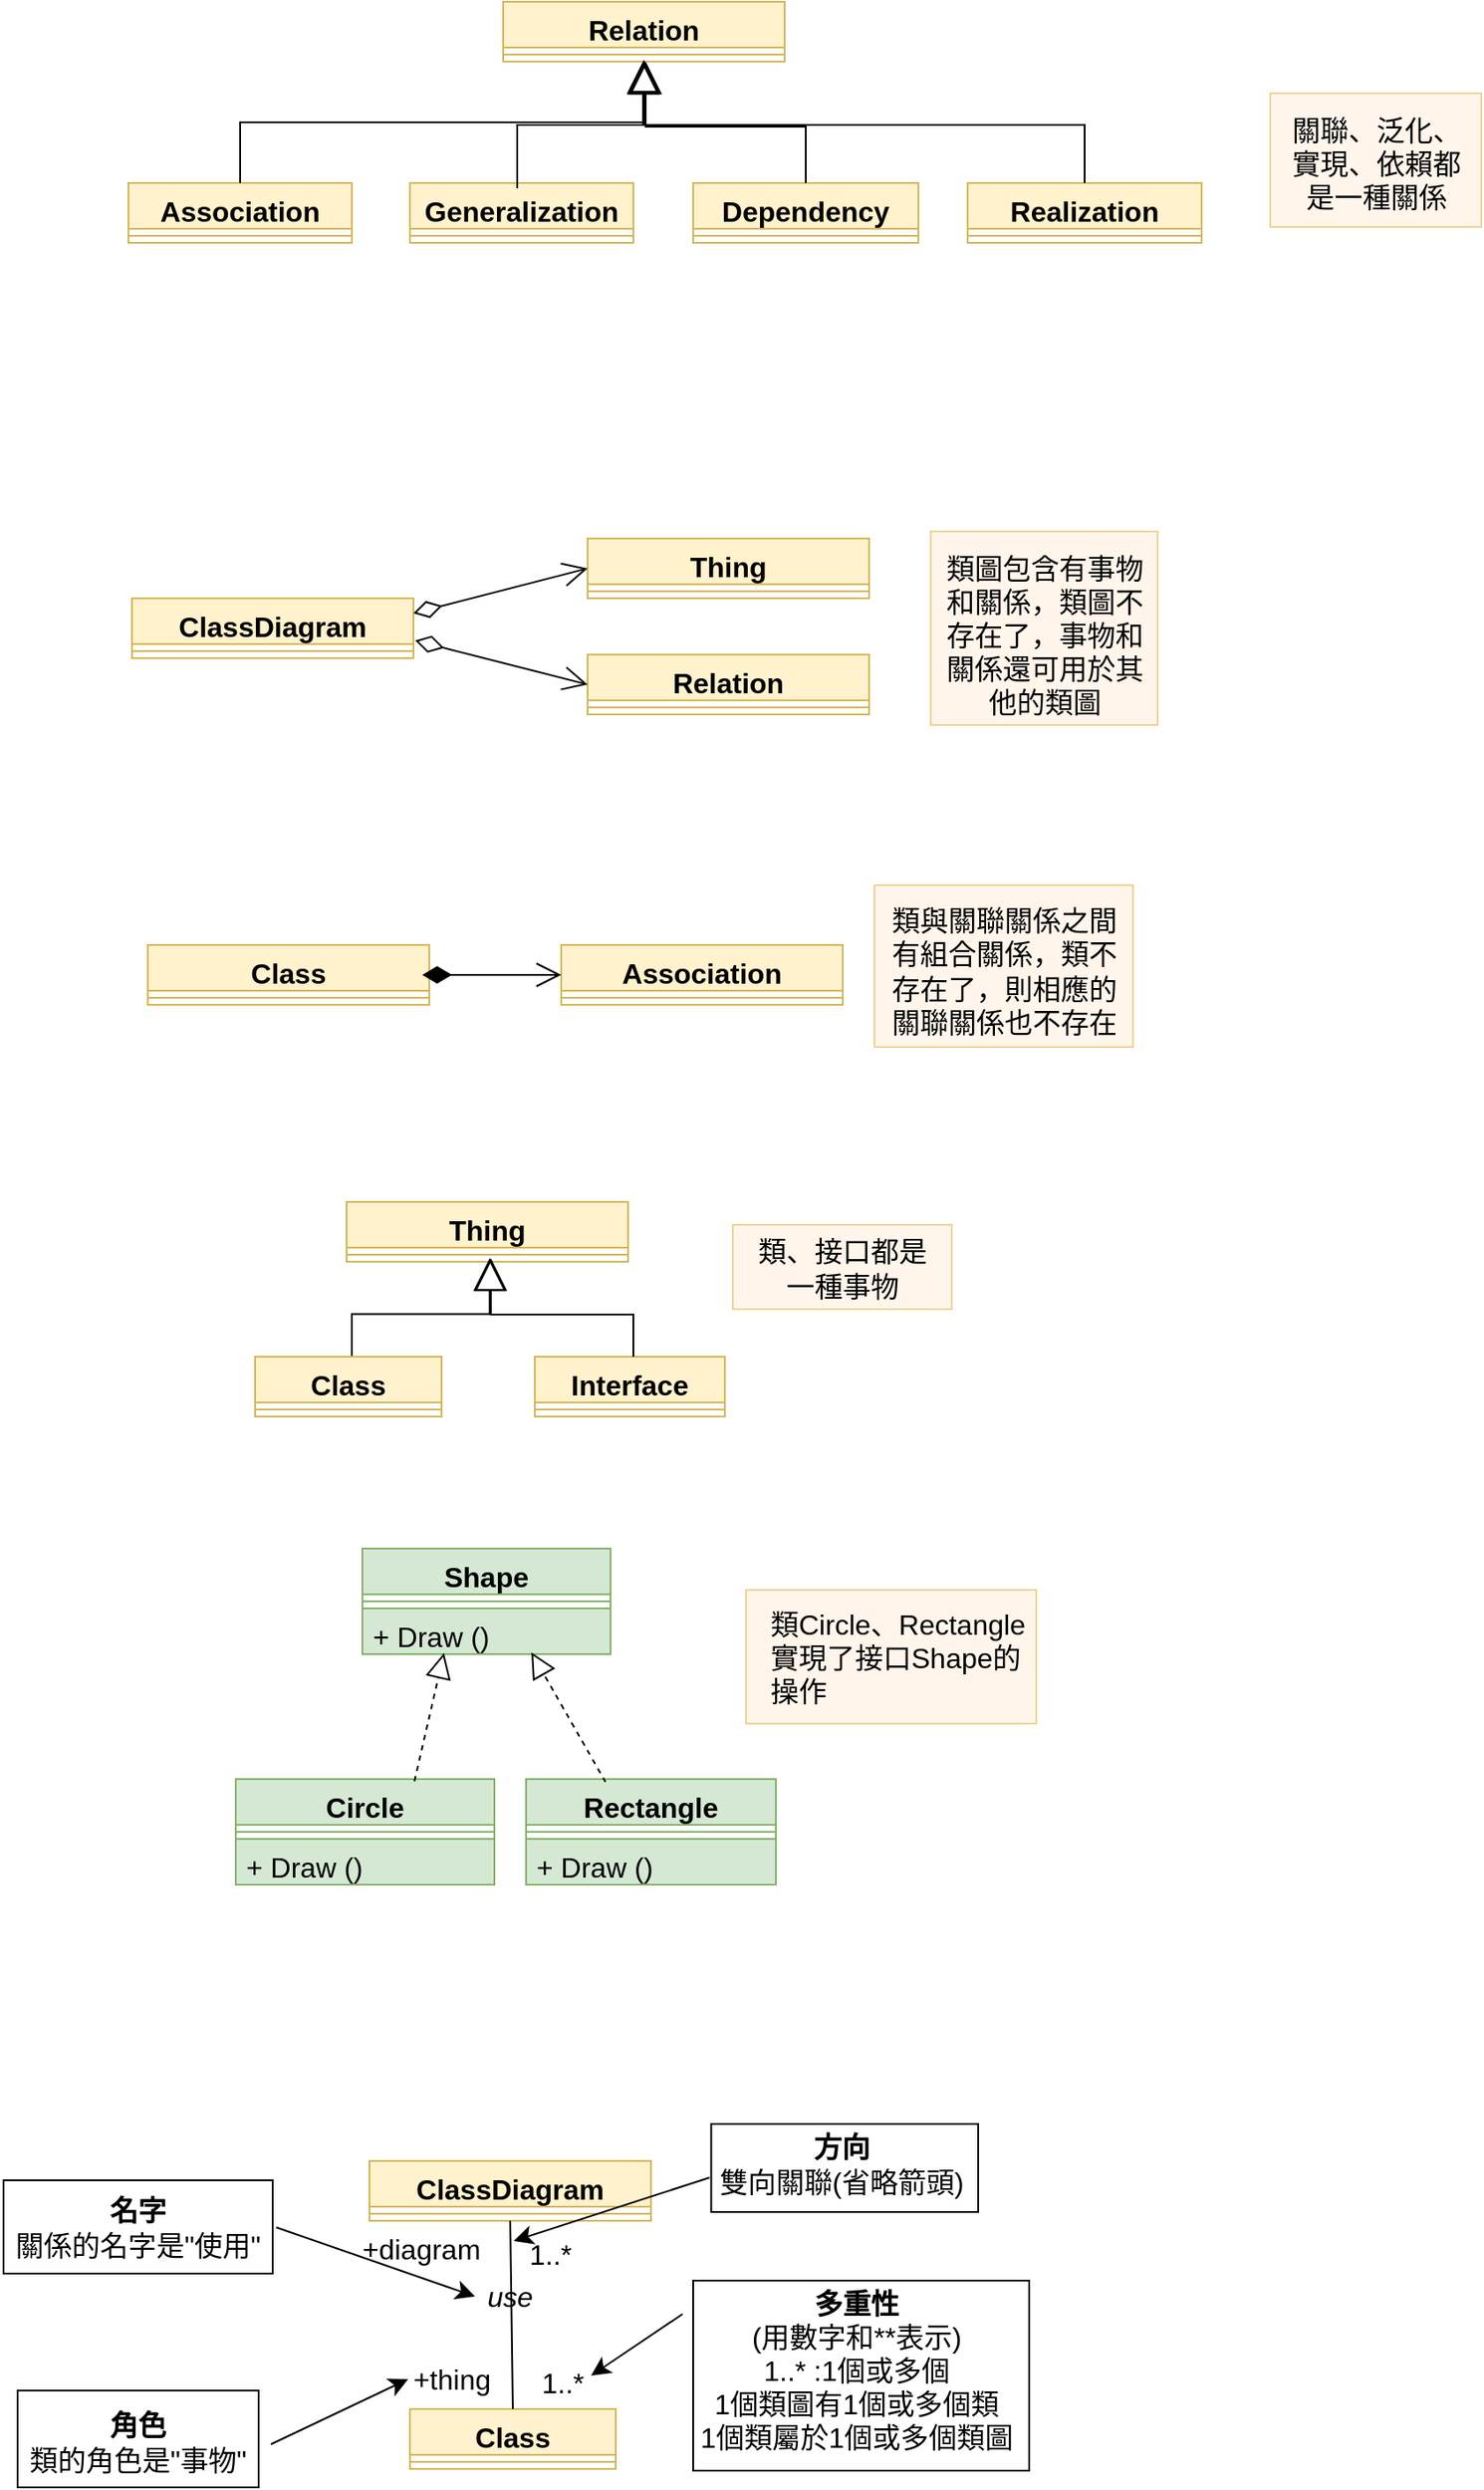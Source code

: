 <mxfile version="22.0.8" type="google" pages="2">
  <diagram name="第 1 页" id="_VsrMbH2D1s0vLDuJNt2">
    <mxGraphModel grid="0" page="0" gridSize="10" guides="1" tooltips="1" connect="1" arrows="1" fold="1" pageScale="1" pageWidth="827" pageHeight="1169" math="0" shadow="0">
      <root>
        <mxCell id="0" />
        <mxCell id="1" parent="0" />
        <mxCell id="vJswOgSnyxLg3cniM4Dn-48" value="" style="rounded=0;whiteSpace=wrap;html=1;fontSize=16;" vertex="1" parent="1">
          <mxGeometry x="-149" y="1154" width="191" height="108" as="geometry" />
        </mxCell>
        <mxCell id="vJswOgSnyxLg3cniM4Dn-45" value="" style="rounded=0;whiteSpace=wrap;html=1;fontSize=16;" vertex="1" parent="1">
          <mxGeometry x="-138.75" y="1065" width="151.75" height="50" as="geometry" />
        </mxCell>
        <mxCell id="vJswOgSnyxLg3cniM4Dn-39" value="" style="rounded=0;whiteSpace=wrap;html=1;fontSize=16;" vertex="1" parent="1">
          <mxGeometry x="-533" y="1216.5" width="137" height="55" as="geometry" />
        </mxCell>
        <mxCell id="vJswOgSnyxLg3cniM4Dn-36" value="" style="rounded=0;whiteSpace=wrap;html=1;fontSize=16;" vertex="1" parent="1">
          <mxGeometry x="-541" y="1097" width="153" height="53" as="geometry" />
        </mxCell>
        <mxCell id="vJswOgSnyxLg3cniM4Dn-13" value="" style="rounded=0;whiteSpace=wrap;html=1;fontSize=16;fillColor=#ffe6cc;strokeColor=#d79b00;opacity=40;" vertex="1" parent="1">
          <mxGeometry x="-119" y="761.5" width="165" height="76" as="geometry" />
        </mxCell>
        <mxCell id="jVMd15IN4sgLryEpwsXO-106" value="" style="rounded=0;whiteSpace=wrap;html=1;fontSize=16;fillColor=#ffe6cc;strokeColor=#d79b00;opacity=40;" vertex="1" parent="1">
          <mxGeometry x="-126.5" y="554" width="124.5" height="48" as="geometry" />
        </mxCell>
        <mxCell id="jVMd15IN4sgLryEpwsXO-89" value="" style="rounded=0;whiteSpace=wrap;html=1;fontSize=16;fillColor=#ffe6cc;strokeColor=#d79b00;opacity=40;" vertex="1" parent="1">
          <mxGeometry x="-46" y="361" width="147" height="92" as="geometry" />
        </mxCell>
        <mxCell id="jVMd15IN4sgLryEpwsXO-77" value="" style="rounded=0;whiteSpace=wrap;html=1;fontSize=16;fillColor=#ffe6cc;strokeColor=#d79b00;opacity=40;" vertex="1" parent="1">
          <mxGeometry x="-14" y="160" width="129" height="110" as="geometry" />
        </mxCell>
        <mxCell id="jVMd15IN4sgLryEpwsXO-57" value="" style="rounded=0;whiteSpace=wrap;html=1;fontSize=16;fillColor=#ffe6cc;strokeColor=#d79b00;opacity=40;" vertex="1" parent="1">
          <mxGeometry x="179" y="-89" width="120" height="76" as="geometry" />
        </mxCell>
        <mxCell id="jVMd15IN4sgLryEpwsXO-27" value="Relation&lt;br&gt;" style="swimlane;fontStyle=1;align=center;verticalAlign=top;childLayout=stackLayout;horizontal=1;startSize=26;horizontalStack=0;resizeParent=1;resizeParentMax=0;resizeLast=0;collapsible=1;marginBottom=0;whiteSpace=wrap;html=1;fontSize=16;fillColor=#fff2cc;strokeColor=#d6b656;" vertex="1" parent="1">
          <mxGeometry x="-257" y="-141" width="160" height="34" as="geometry" />
        </mxCell>
        <mxCell id="jVMd15IN4sgLryEpwsXO-29" value="" style="line;strokeWidth=1;fillColor=none;align=left;verticalAlign=middle;spacingTop=-1;spacingLeft=3;spacingRight=3;rotatable=0;labelPosition=right;points=[];portConstraint=eastwest;strokeColor=inherit;fontSize=16;" vertex="1" parent="jVMd15IN4sgLryEpwsXO-27">
          <mxGeometry y="26" width="160" height="8" as="geometry" />
        </mxCell>
        <mxCell id="jVMd15IN4sgLryEpwsXO-31" value="Association" style="swimlane;fontStyle=1;align=center;verticalAlign=top;childLayout=stackLayout;horizontal=1;startSize=26;horizontalStack=0;resizeParent=1;resizeParentMax=0;resizeLast=0;collapsible=1;marginBottom=0;whiteSpace=wrap;html=1;fontSize=16;fillColor=#fff2cc;strokeColor=#d6b656;" vertex="1" parent="1">
          <mxGeometry x="-470" y="-38" width="127" height="34" as="geometry" />
        </mxCell>
        <mxCell id="jVMd15IN4sgLryEpwsXO-33" value="" style="line;strokeWidth=1;fillColor=none;align=left;verticalAlign=middle;spacingTop=-1;spacingLeft=3;spacingRight=3;rotatable=0;labelPosition=right;points=[];portConstraint=eastwest;strokeColor=inherit;fontSize=16;" vertex="1" parent="jVMd15IN4sgLryEpwsXO-31">
          <mxGeometry y="26" width="127" height="8" as="geometry" />
        </mxCell>
        <mxCell id="jVMd15IN4sgLryEpwsXO-35" value="Generalization" style="swimlane;fontStyle=1;align=center;verticalAlign=top;childLayout=stackLayout;horizontal=1;startSize=26;horizontalStack=0;resizeParent=1;resizeParentMax=0;resizeLast=0;collapsible=1;marginBottom=0;whiteSpace=wrap;html=1;fontSize=16;fillColor=#fff2cc;strokeColor=#d6b656;" vertex="1" parent="1">
          <mxGeometry x="-310" y="-38" width="127" height="34" as="geometry" />
        </mxCell>
        <mxCell id="jVMd15IN4sgLryEpwsXO-37" value="" style="line;strokeWidth=1;fillColor=none;align=left;verticalAlign=middle;spacingTop=-1;spacingLeft=3;spacingRight=3;rotatable=0;labelPosition=right;points=[];portConstraint=eastwest;strokeColor=inherit;fontSize=16;" vertex="1" parent="jVMd15IN4sgLryEpwsXO-35">
          <mxGeometry y="26" width="127" height="8" as="geometry" />
        </mxCell>
        <mxCell id="jVMd15IN4sgLryEpwsXO-39" value="Realization" style="swimlane;fontStyle=1;align=center;verticalAlign=top;childLayout=stackLayout;horizontal=1;startSize=26;horizontalStack=0;resizeParent=1;resizeParentMax=0;resizeLast=0;collapsible=1;marginBottom=0;whiteSpace=wrap;html=1;fontSize=16;fillColor=#fff2cc;strokeColor=#d6b656;" vertex="1" parent="1">
          <mxGeometry x="7" y="-38" width="133" height="34" as="geometry" />
        </mxCell>
        <mxCell id="jVMd15IN4sgLryEpwsXO-41" value="" style="line;strokeWidth=1;fillColor=none;align=left;verticalAlign=middle;spacingTop=-1;spacingLeft=3;spacingRight=3;rotatable=0;labelPosition=right;points=[];portConstraint=eastwest;strokeColor=inherit;fontSize=16;" vertex="1" parent="jVMd15IN4sgLryEpwsXO-39">
          <mxGeometry y="26" width="133" height="8" as="geometry" />
        </mxCell>
        <mxCell id="jVMd15IN4sgLryEpwsXO-43" value="Dependency" style="swimlane;fontStyle=1;align=center;verticalAlign=top;childLayout=stackLayout;horizontal=1;startSize=26;horizontalStack=0;resizeParent=1;resizeParentMax=0;resizeLast=0;collapsible=1;marginBottom=0;whiteSpace=wrap;html=1;fontSize=16;fillColor=#fff2cc;strokeColor=#d6b656;" vertex="1" parent="1">
          <mxGeometry x="-149" y="-38" width="128" height="34" as="geometry" />
        </mxCell>
        <mxCell id="jVMd15IN4sgLryEpwsXO-45" value="" style="line;strokeWidth=1;fillColor=none;align=left;verticalAlign=middle;spacingTop=-1;spacingLeft=3;spacingRight=3;rotatable=0;labelPosition=right;points=[];portConstraint=eastwest;strokeColor=inherit;fontSize=16;" vertex="1" parent="jVMd15IN4sgLryEpwsXO-43">
          <mxGeometry y="26" width="128" height="8" as="geometry" />
        </mxCell>
        <mxCell id="jVMd15IN4sgLryEpwsXO-47" style="edgeStyle=none;curved=1;rounded=0;orthogonalLoop=1;jettySize=auto;html=1;exitX=1;exitY=0.5;exitDx=0;exitDy=0;fontSize=12;startSize=8;endSize=8;" edge="1" parent="1" source="jVMd15IN4sgLryEpwsXO-35" target="jVMd15IN4sgLryEpwsXO-35">
          <mxGeometry relative="1" as="geometry" />
        </mxCell>
        <mxCell id="jVMd15IN4sgLryEpwsXO-48" style="edgeStyle=none;curved=1;rounded=0;orthogonalLoop=1;jettySize=auto;html=1;exitX=1;exitY=0.5;exitDx=0;exitDy=0;fontSize=12;startSize=8;endSize=8;" edge="1" parent="1" source="jVMd15IN4sgLryEpwsXO-35" target="jVMd15IN4sgLryEpwsXO-35">
          <mxGeometry relative="1" as="geometry" />
        </mxCell>
        <mxCell id="jVMd15IN4sgLryEpwsXO-49" value="" style="endArrow=block;endSize=16;endFill=0;html=1;rounded=0;fontSize=12;entryX=0.5;entryY=1;entryDx=0;entryDy=0;exitX=0.5;exitY=0;exitDx=0;exitDy=0;edgeStyle=elbowEdgeStyle;elbow=vertical;" edge="1" parent="1" source="jVMd15IN4sgLryEpwsXO-31" target="jVMd15IN4sgLryEpwsXO-27">
          <mxGeometry width="160" relative="1" as="geometry">
            <mxPoint x="-250" y="150" as="sourcePoint" />
            <mxPoint x="-90" y="150" as="targetPoint" />
          </mxGeometry>
        </mxCell>
        <mxCell id="jVMd15IN4sgLryEpwsXO-50" value="" style="endArrow=block;endSize=16;endFill=0;html=1;rounded=0;fontSize=12;edgeStyle=elbowEdgeStyle;elbow=vertical;" edge="1" parent="1">
          <mxGeometry width="160" relative="1" as="geometry">
            <mxPoint x="-249" y="-35" as="sourcePoint" />
            <mxPoint x="-177.5" y="-107" as="targetPoint" />
            <Array as="points">
              <mxPoint x="-211" y="-71" />
            </Array>
          </mxGeometry>
        </mxCell>
        <mxCell id="jVMd15IN4sgLryEpwsXO-51" value="" style="endArrow=block;endSize=16;endFill=0;html=1;rounded=0;fontSize=12;exitX=0.5;exitY=0;exitDx=0;exitDy=0;edgeStyle=elbowEdgeStyle;elbow=vertical;" edge="1" parent="1" source="jVMd15IN4sgLryEpwsXO-43">
          <mxGeometry width="160" relative="1" as="geometry">
            <mxPoint x="-85" y="-45" as="sourcePoint" />
            <mxPoint x="-176" y="-107" as="targetPoint" />
            <Array as="points">
              <mxPoint x="-124" y="-70" />
            </Array>
          </mxGeometry>
        </mxCell>
        <mxCell id="jVMd15IN4sgLryEpwsXO-52" value="" style="endArrow=block;endSize=16;endFill=0;html=1;rounded=0;fontSize=12;exitX=0.5;exitY=0;exitDx=0;exitDy=0;edgeStyle=elbowEdgeStyle;elbow=vertical;" edge="1" parent="1" source="jVMd15IN4sgLryEpwsXO-39">
          <mxGeometry width="160" relative="1" as="geometry">
            <mxPoint x="-248" y="33" as="sourcePoint" />
            <mxPoint x="-177" y="-108" as="targetPoint" />
            <Array as="points">
              <mxPoint x="-65" y="-71" />
            </Array>
          </mxGeometry>
        </mxCell>
        <mxCell id="jVMd15IN4sgLryEpwsXO-54" value="關聯、泛化、實現、依賴都是一種關係" style="text;strokeColor=none;fillColor=none;html=1;align=center;verticalAlign=middle;whiteSpace=wrap;rounded=0;fontSize=16;" vertex="1" parent="1">
          <mxGeometry x="187.5" y="-64" width="103" height="30" as="geometry" />
        </mxCell>
        <mxCell id="jVMd15IN4sgLryEpwsXO-60" value="ClassDiagram&lt;br&gt;" style="swimlane;fontStyle=1;align=center;verticalAlign=top;childLayout=stackLayout;horizontal=1;startSize=26;horizontalStack=0;resizeParent=1;resizeParentMax=0;resizeLast=0;collapsible=1;marginBottom=0;whiteSpace=wrap;html=1;fontSize=16;fillColor=#fff2cc;strokeColor=#d6b656;" vertex="1" parent="1">
          <mxGeometry x="-468" y="198" width="160" height="34" as="geometry" />
        </mxCell>
        <mxCell id="jVMd15IN4sgLryEpwsXO-62" value="" style="line;strokeWidth=1;fillColor=none;align=left;verticalAlign=middle;spacingTop=-1;spacingLeft=3;spacingRight=3;rotatable=0;labelPosition=right;points=[];portConstraint=eastwest;strokeColor=inherit;fontSize=16;" vertex="1" parent="jVMd15IN4sgLryEpwsXO-60">
          <mxGeometry y="26" width="160" height="8" as="geometry" />
        </mxCell>
        <mxCell id="jVMd15IN4sgLryEpwsXO-64" value="Thing&lt;br&gt;" style="swimlane;fontStyle=1;align=center;verticalAlign=top;childLayout=stackLayout;horizontal=1;startSize=26;horizontalStack=0;resizeParent=1;resizeParentMax=0;resizeLast=0;collapsible=1;marginBottom=0;whiteSpace=wrap;html=1;fontSize=16;fillColor=#fff2cc;strokeColor=#d6b656;" vertex="1" parent="1">
          <mxGeometry x="-209" y="164" width="160" height="34" as="geometry" />
        </mxCell>
        <mxCell id="jVMd15IN4sgLryEpwsXO-66" value="" style="line;strokeWidth=1;fillColor=none;align=left;verticalAlign=middle;spacingTop=-1;spacingLeft=3;spacingRight=3;rotatable=0;labelPosition=right;points=[];portConstraint=eastwest;strokeColor=inherit;fontSize=16;" vertex="1" parent="jVMd15IN4sgLryEpwsXO-64">
          <mxGeometry y="26" width="160" height="8" as="geometry" />
        </mxCell>
        <mxCell id="jVMd15IN4sgLryEpwsXO-68" value="Relation&lt;br&gt;" style="swimlane;fontStyle=1;align=center;verticalAlign=top;childLayout=stackLayout;horizontal=1;startSize=26;horizontalStack=0;resizeParent=1;resizeParentMax=0;resizeLast=0;collapsible=1;marginBottom=0;whiteSpace=wrap;html=1;fontSize=16;fillColor=#fff2cc;strokeColor=#d6b656;" vertex="1" parent="1">
          <mxGeometry x="-209" y="230" width="160" height="34" as="geometry" />
        </mxCell>
        <mxCell id="jVMd15IN4sgLryEpwsXO-70" value="" style="line;strokeWidth=1;fillColor=none;align=left;verticalAlign=middle;spacingTop=-1;spacingLeft=3;spacingRight=3;rotatable=0;labelPosition=right;points=[];portConstraint=eastwest;strokeColor=inherit;fontSize=16;" vertex="1" parent="jVMd15IN4sgLryEpwsXO-68">
          <mxGeometry y="26" width="160" height="8" as="geometry" />
        </mxCell>
        <mxCell id="jVMd15IN4sgLryEpwsXO-72" value="" style="endArrow=open;html=1;endSize=12;startArrow=diamondThin;startSize=14;startFill=0;align=left;verticalAlign=bottom;rounded=0;fontSize=12;entryX=0;entryY=0.5;entryDx=0;entryDy=0;exitX=1;exitY=0.25;exitDx=0;exitDy=0;" edge="1" parent="1" source="jVMd15IN4sgLryEpwsXO-60" target="jVMd15IN4sgLryEpwsXO-64">
          <mxGeometry x="-1" y="3" relative="1" as="geometry">
            <mxPoint x="-205" y="220" as="sourcePoint" />
            <mxPoint x="-45" y="220" as="targetPoint" />
          </mxGeometry>
        </mxCell>
        <mxCell id="jVMd15IN4sgLryEpwsXO-73" value="" style="endArrow=open;html=1;endSize=12;startArrow=diamondThin;startSize=14;startFill=0;align=left;verticalAlign=bottom;rounded=0;fontSize=12;entryX=0;entryY=0.5;entryDx=0;entryDy=0;" edge="1" parent="1" target="jVMd15IN4sgLryEpwsXO-68">
          <mxGeometry x="-1" y="3" relative="1" as="geometry">
            <mxPoint x="-307" y="222" as="sourcePoint" />
            <mxPoint x="-45" y="220" as="targetPoint" />
          </mxGeometry>
        </mxCell>
        <mxCell id="jVMd15IN4sgLryEpwsXO-75" style="edgeStyle=none;curved=1;rounded=0;orthogonalLoop=1;jettySize=auto;html=1;exitX=0.25;exitY=0;exitDx=0;exitDy=0;fontSize=12;startSize=8;endSize=8;" edge="1" parent="1" source="jVMd15IN4sgLryEpwsXO-64" target="jVMd15IN4sgLryEpwsXO-64">
          <mxGeometry relative="1" as="geometry" />
        </mxCell>
        <mxCell id="jVMd15IN4sgLryEpwsXO-76" value="類圖包含有事物和關係，類圖不存在了，事物和關係還可用於其他的類圖" style="text;strokeColor=none;fillColor=none;html=1;align=center;verticalAlign=middle;whiteSpace=wrap;rounded=0;fontSize=16;" vertex="1" parent="1">
          <mxGeometry x="-6.5" y="200" width="114" height="38" as="geometry" />
        </mxCell>
        <mxCell id="jVMd15IN4sgLryEpwsXO-78" value="Class" style="swimlane;fontStyle=1;align=center;verticalAlign=top;childLayout=stackLayout;horizontal=1;startSize=26;horizontalStack=0;resizeParent=1;resizeParentMax=0;resizeLast=0;collapsible=1;marginBottom=0;whiteSpace=wrap;html=1;fontSize=16;fillColor=#fff2cc;strokeColor=#d6b656;" vertex="1" parent="1">
          <mxGeometry x="-459" y="395" width="160" height="34" as="geometry" />
        </mxCell>
        <mxCell id="jVMd15IN4sgLryEpwsXO-80" value="" style="line;strokeWidth=1;fillColor=none;align=left;verticalAlign=middle;spacingTop=-1;spacingLeft=3;spacingRight=3;rotatable=0;labelPosition=right;points=[];portConstraint=eastwest;strokeColor=inherit;fontSize=16;" vertex="1" parent="jVMd15IN4sgLryEpwsXO-78">
          <mxGeometry y="26" width="160" height="8" as="geometry" />
        </mxCell>
        <mxCell id="jVMd15IN4sgLryEpwsXO-82" value="Association" style="swimlane;fontStyle=1;align=center;verticalAlign=top;childLayout=stackLayout;horizontal=1;startSize=26;horizontalStack=0;resizeParent=1;resizeParentMax=0;resizeLast=0;collapsible=1;marginBottom=0;whiteSpace=wrap;html=1;fontSize=16;fillColor=#fff2cc;strokeColor=#d6b656;" vertex="1" parent="1">
          <mxGeometry x="-224" y="395" width="160" height="34" as="geometry" />
        </mxCell>
        <mxCell id="jVMd15IN4sgLryEpwsXO-84" value="" style="line;strokeWidth=1;fillColor=none;align=left;verticalAlign=middle;spacingTop=-1;spacingLeft=3;spacingRight=3;rotatable=0;labelPosition=right;points=[];portConstraint=eastwest;strokeColor=inherit;fontSize=16;" vertex="1" parent="jVMd15IN4sgLryEpwsXO-82">
          <mxGeometry y="26" width="160" height="8" as="geometry" />
        </mxCell>
        <mxCell id="jVMd15IN4sgLryEpwsXO-86" value="" style="endArrow=open;html=1;endSize=12;startArrow=diamondThin;startSize=14;startFill=1;align=left;verticalAlign=bottom;rounded=0;fontSize=12;" edge="1" parent="1" target="jVMd15IN4sgLryEpwsXO-82">
          <mxGeometry x="-1" y="3" relative="1" as="geometry">
            <mxPoint x="-303" y="412" as="sourcePoint" />
            <mxPoint x="-242" y="413" as="targetPoint" />
          </mxGeometry>
        </mxCell>
        <mxCell id="jVMd15IN4sgLryEpwsXO-88" value="類與關聯關係之間有組合關係，類不存在了，則相應的關聯關係也不存在" style="text;strokeColor=none;fillColor=none;html=1;align=center;verticalAlign=middle;whiteSpace=wrap;rounded=0;fontSize=16;" vertex="1" parent="1">
          <mxGeometry x="-42.5" y="395" width="140" height="30" as="geometry" />
        </mxCell>
        <mxCell id="jVMd15IN4sgLryEpwsXO-90" style="edgeStyle=none;curved=1;rounded=0;orthogonalLoop=1;jettySize=auto;html=1;exitX=0.25;exitY=1;exitDx=0;exitDy=0;fontSize=12;startSize=8;endSize=8;" edge="1" parent="1" source="jVMd15IN4sgLryEpwsXO-89" target="jVMd15IN4sgLryEpwsXO-89">
          <mxGeometry relative="1" as="geometry" />
        </mxCell>
        <mxCell id="jVMd15IN4sgLryEpwsXO-95" value="Thing&lt;br&gt;" style="swimlane;fontStyle=1;align=center;verticalAlign=top;childLayout=stackLayout;horizontal=1;startSize=26;horizontalStack=0;resizeParent=1;resizeParentMax=0;resizeLast=0;collapsible=1;marginBottom=0;whiteSpace=wrap;html=1;fontSize=16;fillColor=#fff2cc;strokeColor=#d6b656;" vertex="1" parent="1">
          <mxGeometry x="-346" y="541" width="160" height="34" as="geometry" />
        </mxCell>
        <mxCell id="jVMd15IN4sgLryEpwsXO-96" value="" style="line;strokeWidth=1;fillColor=none;align=left;verticalAlign=middle;spacingTop=-1;spacingLeft=3;spacingRight=3;rotatable=0;labelPosition=right;points=[];portConstraint=eastwest;strokeColor=inherit;fontSize=16;" vertex="1" parent="jVMd15IN4sgLryEpwsXO-95">
          <mxGeometry y="26" width="160" height="8" as="geometry" />
        </mxCell>
        <mxCell id="jVMd15IN4sgLryEpwsXO-99" value="Interface" style="swimlane;fontStyle=1;align=center;verticalAlign=top;childLayout=stackLayout;horizontal=1;startSize=26;horizontalStack=0;resizeParent=1;resizeParentMax=0;resizeLast=0;collapsible=1;marginBottom=0;whiteSpace=wrap;html=1;fontSize=16;fillColor=#fff2cc;strokeColor=#d6b656;" vertex="1" parent="1">
          <mxGeometry x="-239" y="629" width="108" height="34" as="geometry" />
        </mxCell>
        <mxCell id="jVMd15IN4sgLryEpwsXO-101" value="" style="line;strokeWidth=1;fillColor=none;align=left;verticalAlign=middle;spacingTop=-1;spacingLeft=3;spacingRight=3;rotatable=0;labelPosition=right;points=[];portConstraint=eastwest;strokeColor=inherit;fontSize=16;" vertex="1" parent="jVMd15IN4sgLryEpwsXO-99">
          <mxGeometry y="26" width="108" height="8" as="geometry" />
        </mxCell>
        <mxCell id="jVMd15IN4sgLryEpwsXO-103" value="" style="endArrow=block;endSize=16;endFill=0;html=1;rounded=0;fontSize=12;entryX=0.466;entryY=0.9;entryDx=0;entryDy=0;entryPerimeter=0;exitX=0.455;exitY=0.035;exitDx=0;exitDy=0;edgeStyle=elbowEdgeStyle;elbow=vertical;exitPerimeter=0;" edge="1" parent="1">
          <mxGeometry width="160" relative="1" as="geometry">
            <mxPoint x="-343" y="629" as="sourcePoint" />
            <mxPoint x="-264.67" y="573.01" as="targetPoint" />
            <Array as="points">
              <mxPoint x="-264.23" y="604.81" />
            </Array>
          </mxGeometry>
        </mxCell>
        <mxCell id="jVMd15IN4sgLryEpwsXO-104" value="" style="endArrow=block;endSize=16;endFill=0;html=1;rounded=0;fontSize=12;entryX=0.5;entryY=0.75;entryDx=0;entryDy=0;edgeStyle=elbowEdgeStyle;elbow=vertical;exitX=0.5;exitY=0;exitDx=0;exitDy=0;entryPerimeter=0;" edge="1" parent="1">
          <mxGeometry width="160" relative="1" as="geometry">
            <mxPoint x="-183" y="629" as="sourcePoint" />
            <mxPoint x="-264" y="573" as="targetPoint" />
            <Array as="points">
              <mxPoint x="-223" y="605" />
            </Array>
          </mxGeometry>
        </mxCell>
        <mxCell id="jVMd15IN4sgLryEpwsXO-97" value="Class" style="swimlane;fontStyle=1;align=center;verticalAlign=top;childLayout=stackLayout;horizontal=1;startSize=26;horizontalStack=0;resizeParent=1;resizeParentMax=0;resizeLast=0;collapsible=1;marginBottom=0;whiteSpace=wrap;html=1;fontSize=16;fillColor=#fff2cc;strokeColor=#d6b656;" vertex="1" parent="1">
          <mxGeometry x="-398" y="629" width="106" height="34" as="geometry" />
        </mxCell>
        <mxCell id="jVMd15IN4sgLryEpwsXO-98" value="" style="line;strokeWidth=1;fillColor=none;align=left;verticalAlign=middle;spacingTop=-1;spacingLeft=3;spacingRight=3;rotatable=0;labelPosition=right;points=[];portConstraint=eastwest;strokeColor=inherit;fontSize=16;" vertex="1" parent="jVMd15IN4sgLryEpwsXO-97">
          <mxGeometry y="26" width="106" height="8" as="geometry" />
        </mxCell>
        <mxCell id="jVMd15IN4sgLryEpwsXO-105" value="類、接口都是一種事物" style="text;strokeColor=none;fillColor=none;html=1;align=center;verticalAlign=middle;whiteSpace=wrap;rounded=0;fontSize=16;" vertex="1" parent="1">
          <mxGeometry x="-119" y="564" width="110" height="30" as="geometry" />
        </mxCell>
        <mxCell id="jVMd15IN4sgLryEpwsXO-109" value="Shape&lt;br&gt;" style="swimlane;fontStyle=1;align=center;verticalAlign=top;childLayout=stackLayout;horizontal=1;startSize=26;horizontalStack=0;resizeParent=1;resizeParentMax=0;resizeLast=0;collapsible=1;marginBottom=0;whiteSpace=wrap;html=1;fontSize=16;fillColor=#d5e8d4;strokeColor=#82b366;" vertex="1" parent="1">
          <mxGeometry x="-337" y="738" width="141" height="60" as="geometry" />
        </mxCell>
        <mxCell id="jVMd15IN4sgLryEpwsXO-111" value="" style="line;strokeWidth=1;fillColor=#d5e8d4;align=left;verticalAlign=middle;spacingTop=-1;spacingLeft=3;spacingRight=3;rotatable=0;labelPosition=right;points=[];portConstraint=eastwest;strokeColor=#82b366;fontSize=16;" vertex="1" parent="jVMd15IN4sgLryEpwsXO-109">
          <mxGeometry y="26" width="141" height="8" as="geometry" />
        </mxCell>
        <mxCell id="jVMd15IN4sgLryEpwsXO-112" value="+ Draw ()" style="text;strokeColor=#82b366;fillColor=#d5e8d4;align=left;verticalAlign=top;spacingLeft=4;spacingRight=4;overflow=hidden;rotatable=0;points=[[0,0.5],[1,0.5]];portConstraint=eastwest;whiteSpace=wrap;html=1;fontSize=16;" vertex="1" parent="jVMd15IN4sgLryEpwsXO-109">
          <mxGeometry y="34" width="141" height="26" as="geometry" />
        </mxCell>
        <mxCell id="vJswOgSnyxLg3cniM4Dn-1" value="Circle" style="swimlane;fontStyle=1;align=center;verticalAlign=top;childLayout=stackLayout;horizontal=1;startSize=26;horizontalStack=0;resizeParent=1;resizeParentMax=0;resizeLast=0;collapsible=1;marginBottom=0;whiteSpace=wrap;html=1;fontSize=16;fillColor=#d5e8d4;strokeColor=#82b366;" vertex="1" parent="1">
          <mxGeometry x="-409" y="869" width="147" height="60" as="geometry">
            <mxRectangle x="-409" y="869" width="79" height="31" as="alternateBounds" />
          </mxGeometry>
        </mxCell>
        <mxCell id="vJswOgSnyxLg3cniM4Dn-3" value="" style="line;strokeWidth=1;fillColor=none;align=left;verticalAlign=middle;spacingTop=-1;spacingLeft=3;spacingRight=3;rotatable=0;labelPosition=right;points=[];portConstraint=eastwest;strokeColor=inherit;fontSize=16;" vertex="1" parent="vJswOgSnyxLg3cniM4Dn-1">
          <mxGeometry y="26" width="147" height="8" as="geometry" />
        </mxCell>
        <mxCell id="vJswOgSnyxLg3cniM4Dn-4" value="+ Draw ()" style="text;strokeColor=#82b366;fillColor=#d5e8d4;align=left;verticalAlign=top;spacingLeft=4;spacingRight=4;overflow=hidden;rotatable=0;points=[[0,0.5],[1,0.5]];portConstraint=eastwest;whiteSpace=wrap;html=1;fontSize=16;" vertex="1" parent="vJswOgSnyxLg3cniM4Dn-1">
          <mxGeometry y="34" width="147" height="26" as="geometry" />
        </mxCell>
        <mxCell id="vJswOgSnyxLg3cniM4Dn-5" value="Rectangle" style="swimlane;fontStyle=1;align=center;verticalAlign=top;childLayout=stackLayout;horizontal=1;startSize=26;horizontalStack=0;resizeParent=1;resizeParentMax=0;resizeLast=0;collapsible=1;marginBottom=0;whiteSpace=wrap;html=1;fontSize=16;fillColor=#d5e8d4;strokeColor=#82b366;" vertex="1" parent="1">
          <mxGeometry x="-244" y="869" width="142" height="60" as="geometry" />
        </mxCell>
        <mxCell id="vJswOgSnyxLg3cniM4Dn-7" value="" style="line;strokeWidth=1;fillColor=none;align=left;verticalAlign=middle;spacingTop=-1;spacingLeft=3;spacingRight=3;rotatable=0;labelPosition=right;points=[];portConstraint=eastwest;strokeColor=inherit;fontSize=16;" vertex="1" parent="vJswOgSnyxLg3cniM4Dn-5">
          <mxGeometry y="26" width="142" height="8" as="geometry" />
        </mxCell>
        <mxCell id="vJswOgSnyxLg3cniM4Dn-8" value="+ Draw ()" style="text;strokeColor=#82b366;fillColor=#d5e8d4;align=left;verticalAlign=top;spacingLeft=4;spacingRight=4;overflow=hidden;rotatable=0;points=[[0,0.5],[1,0.5]];portConstraint=eastwest;whiteSpace=wrap;html=1;fontSize=16;" vertex="1" parent="vJswOgSnyxLg3cniM4Dn-5">
          <mxGeometry y="34" width="142" height="26" as="geometry" />
        </mxCell>
        <mxCell id="vJswOgSnyxLg3cniM4Dn-9" value="" style="endArrow=block;dashed=1;endFill=0;endSize=12;html=1;rounded=0;fontSize=12;exitX=0.691;exitY=0.02;exitDx=0;exitDy=0;entryX=0.329;entryY=0.977;entryDx=0;entryDy=0;entryPerimeter=0;exitPerimeter=0;" edge="1" parent="1" source="vJswOgSnyxLg3cniM4Dn-1" target="jVMd15IN4sgLryEpwsXO-112">
          <mxGeometry width="160" relative="1" as="geometry">
            <mxPoint x="-329" y="937" as="sourcePoint" />
            <mxPoint x="-293" y="809" as="targetPoint" />
          </mxGeometry>
        </mxCell>
        <mxCell id="vJswOgSnyxLg3cniM4Dn-11" value="" style="endArrow=block;dashed=1;endFill=0;endSize=12;html=1;rounded=0;fontSize=12;curved=1;exitX=0.318;exitY=0.027;exitDx=0;exitDy=0;exitPerimeter=0;entryX=0.681;entryY=0.962;entryDx=0;entryDy=0;entryPerimeter=0;" edge="1" parent="1" source="vJswOgSnyxLg3cniM4Dn-5" target="jVMd15IN4sgLryEpwsXO-112">
          <mxGeometry width="160" relative="1" as="geometry">
            <mxPoint x="-186" y="876" as="sourcePoint" />
            <mxPoint x="-238" y="802" as="targetPoint" />
          </mxGeometry>
        </mxCell>
        <mxCell id="vJswOgSnyxLg3cniM4Dn-12" value="類Circle、Rectangle實現了接口Shape的操作" style="text;strokeColor=none;fillColor=none;html=1;align=left;verticalAlign=middle;whiteSpace=wrap;rounded=0;fontSize=16;" vertex="1" parent="1">
          <mxGeometry x="-107" y="777" width="158" height="45" as="geometry" />
        </mxCell>
        <mxCell id="vJswOgSnyxLg3cniM4Dn-18" value="ClassDiagram&lt;br&gt;" style="swimlane;fontStyle=1;align=center;verticalAlign=top;childLayout=stackLayout;horizontal=1;startSize=26;horizontalStack=0;resizeParent=1;resizeParentMax=0;resizeLast=0;collapsible=1;marginBottom=0;whiteSpace=wrap;html=1;fontSize=16;fillColor=#fff2cc;strokeColor=#d6b656;" vertex="1" parent="1">
          <mxGeometry x="-333" y="1086" width="160" height="34" as="geometry" />
        </mxCell>
        <mxCell id="vJswOgSnyxLg3cniM4Dn-19" value="" style="line;strokeWidth=1;fillColor=none;align=left;verticalAlign=middle;spacingTop=-1;spacingLeft=3;spacingRight=3;rotatable=0;labelPosition=right;points=[];portConstraint=eastwest;strokeColor=inherit;fontSize=16;" vertex="1" parent="vJswOgSnyxLg3cniM4Dn-18">
          <mxGeometry y="26" width="160" height="8" as="geometry" />
        </mxCell>
        <mxCell id="vJswOgSnyxLg3cniM4Dn-20" value="Class" style="swimlane;fontStyle=1;align=center;verticalAlign=top;childLayout=stackLayout;horizontal=1;startSize=26;horizontalStack=0;resizeParent=1;resizeParentMax=0;resizeLast=0;collapsible=1;marginBottom=0;whiteSpace=wrap;html=1;fontSize=16;fillColor=#fff2cc;strokeColor=#d6b656;" vertex="1" parent="1">
          <mxGeometry x="-310" y="1227" width="117" height="34" as="geometry" />
        </mxCell>
        <mxCell id="vJswOgSnyxLg3cniM4Dn-21" value="" style="line;strokeWidth=1;fillColor=none;align=left;verticalAlign=middle;spacingTop=-1;spacingLeft=3;spacingRight=3;rotatable=0;labelPosition=right;points=[];portConstraint=eastwest;strokeColor=inherit;fontSize=16;" vertex="1" parent="vJswOgSnyxLg3cniM4Dn-20">
          <mxGeometry y="26" width="117" height="8" as="geometry" />
        </mxCell>
        <mxCell id="vJswOgSnyxLg3cniM4Dn-25" value="" style="endArrow=none;html=1;rounded=0;fontSize=12;startSize=8;endSize=8;exitX=0.5;exitY=1;exitDx=0;exitDy=0;entryX=0.5;entryY=0;entryDx=0;entryDy=0;" edge="1" parent="1" source="vJswOgSnyxLg3cniM4Dn-18" target="vJswOgSnyxLg3cniM4Dn-20">
          <mxGeometry relative="1" as="geometry">
            <mxPoint x="-418" y="1314" as="sourcePoint" />
            <mxPoint x="-258" y="1314" as="targetPoint" />
          </mxGeometry>
        </mxCell>
        <mxCell id="vJswOgSnyxLg3cniM4Dn-26" value="+diagram" style="edgeLabel;resizable=0;html=1;align=left;verticalAlign=bottom;fontSize=16;" connectable="0" vertex="1" parent="vJswOgSnyxLg3cniM4Dn-25">
          <mxGeometry x="-1" relative="1" as="geometry">
            <mxPoint x="-86" y="27" as="offset" />
          </mxGeometry>
        </mxCell>
        <mxCell id="vJswOgSnyxLg3cniM4Dn-27" value="+thing" style="edgeLabel;resizable=0;html=1;align=right;verticalAlign=bottom;fontSize=16;" connectable="0" vertex="1" parent="vJswOgSnyxLg3cniM4Dn-25">
          <mxGeometry x="1" relative="1" as="geometry">
            <mxPoint x="-12" y="-5" as="offset" />
          </mxGeometry>
        </mxCell>
        <mxCell id="vJswOgSnyxLg3cniM4Dn-28" value="1..*" style="text;strokeColor=none;fillColor=none;html=1;align=center;verticalAlign=middle;whiteSpace=wrap;rounded=0;fontSize=16;" vertex="1" parent="1">
          <mxGeometry x="-251" y="1124" width="42" height="30" as="geometry" />
        </mxCell>
        <mxCell id="vJswOgSnyxLg3cniM4Dn-30" value="1..*" style="text;strokeColor=none;fillColor=none;html=1;align=center;verticalAlign=middle;whiteSpace=wrap;rounded=0;fontSize=16;" vertex="1" parent="1">
          <mxGeometry x="-253" y="1197" width="60" height="30" as="geometry" />
        </mxCell>
        <mxCell id="vJswOgSnyxLg3cniM4Dn-35" value="&lt;b&gt;名字&lt;/b&gt;&lt;br&gt;關係的名字是&quot;使用&quot;" style="text;strokeColor=none;fillColor=none;html=1;align=center;verticalAlign=middle;whiteSpace=wrap;rounded=0;fontSize=16;" vertex="1" parent="1">
          <mxGeometry x="-543" y="1110.5" width="157" height="26.5" as="geometry" />
        </mxCell>
        <mxCell id="vJswOgSnyxLg3cniM4Dn-37" value="&lt;b&gt;角色&lt;/b&gt;&lt;br&gt;類的角色是&quot;事物&quot;" style="text;strokeColor=none;fillColor=none;html=1;align=center;verticalAlign=middle;whiteSpace=wrap;rounded=0;fontSize=16;" vertex="1" parent="1">
          <mxGeometry x="-534" y="1231" width="139" height="30" as="geometry" />
        </mxCell>
        <mxCell id="vJswOgSnyxLg3cniM4Dn-38" style="edgeStyle=none;curved=1;rounded=0;orthogonalLoop=1;jettySize=auto;html=1;exitX=0.5;exitY=1;exitDx=0;exitDy=0;fontSize=12;startSize=8;endSize=8;" edge="1" parent="1" source="vJswOgSnyxLg3cniM4Dn-37" target="vJswOgSnyxLg3cniM4Dn-37">
          <mxGeometry relative="1" as="geometry" />
        </mxCell>
        <mxCell id="vJswOgSnyxLg3cniM4Dn-40" value="" style="endArrow=classic;html=1;rounded=0;fontSize=12;startSize=8;endSize=8;curved=1;" edge="1" parent="1">
          <mxGeometry width="50" height="50" relative="1" as="geometry">
            <mxPoint x="-389" y="1247" as="sourcePoint" />
            <mxPoint x="-311" y="1210" as="targetPoint" />
          </mxGeometry>
        </mxCell>
        <mxCell id="vJswOgSnyxLg3cniM4Dn-41" value="use" style="text;strokeColor=none;fillColor=none;html=1;align=center;verticalAlign=middle;whiteSpace=wrap;rounded=0;fontSize=16;fontStyle=2" vertex="1" parent="1">
          <mxGeometry x="-283" y="1148" width="60" height="30" as="geometry" />
        </mxCell>
        <mxCell id="vJswOgSnyxLg3cniM4Dn-42" value="" style="endArrow=classic;html=1;rounded=0;fontSize=12;startSize=8;endSize=8;curved=1;exitX=1;exitY=0.5;exitDx=0;exitDy=0;" edge="1" parent="1" source="vJswOgSnyxLg3cniM4Dn-35">
          <mxGeometry width="50" height="50" relative="1" as="geometry">
            <mxPoint x="-391" y="1245" as="sourcePoint" />
            <mxPoint x="-273" y="1163" as="targetPoint" />
          </mxGeometry>
        </mxCell>
        <mxCell id="vJswOgSnyxLg3cniM4Dn-44" value="&lt;b&gt;方向&lt;/b&gt;&lt;br&gt;雙向關聯(省略箭頭)" style="text;strokeColor=none;fillColor=none;html=1;align=center;verticalAlign=middle;whiteSpace=wrap;rounded=0;fontSize=16;" vertex="1" parent="1">
          <mxGeometry x="-139.75" y="1073" width="151" height="30" as="geometry" />
        </mxCell>
        <mxCell id="vJswOgSnyxLg3cniM4Dn-46" value="" style="endArrow=classic;html=1;rounded=0;fontSize=12;startSize=8;endSize=8;exitX=0;exitY=0.75;exitDx=0;exitDy=0;entryX=0;entryY=0.25;entryDx=0;entryDy=0;" edge="1" parent="1" source="vJswOgSnyxLg3cniM4Dn-44" target="vJswOgSnyxLg3cniM4Dn-28">
          <mxGeometry width="50" height="50" relative="1" as="geometry">
            <mxPoint x="-167" y="1164" as="sourcePoint" />
            <mxPoint x="-117" y="1114" as="targetPoint" />
          </mxGeometry>
        </mxCell>
        <mxCell id="vJswOgSnyxLg3cniM4Dn-47" value="&lt;b&gt;多重性&lt;/b&gt;&lt;br&gt;(用數字和**表示)&lt;br&gt;1..* :1個或多個&lt;br&gt;1個類圖有1個或多個類&lt;br&gt;1個類屬於1個或多個類圖" style="text;strokeColor=none;fillColor=none;html=1;align=center;verticalAlign=middle;whiteSpace=wrap;rounded=0;fontSize=16;" vertex="1" parent="1">
          <mxGeometry x="-149" y="1190" width="186" height="30" as="geometry" />
        </mxCell>
        <mxCell id="vJswOgSnyxLg3cniM4Dn-49" value="" style="endArrow=classic;html=1;rounded=0;fontSize=12;startSize=8;endSize=8;curved=1;" edge="1" parent="1">
          <mxGeometry width="50" height="50" relative="1" as="geometry">
            <mxPoint x="-155" y="1173" as="sourcePoint" />
            <mxPoint x="-207" y="1208" as="targetPoint" />
          </mxGeometry>
        </mxCell>
      </root>
    </mxGraphModel>
  </diagram>
  <diagram id="F2662ZuXvyrMQBS2cgKq" name="第 2 页">
    <mxGraphModel grid="0" page="0" gridSize="10" guides="1" tooltips="1" connect="1" arrows="1" fold="1" pageScale="1" pageWidth="827" pageHeight="1169" math="0" shadow="0">
      <root>
        <mxCell id="0" />
        <mxCell id="1" parent="0" />
      </root>
    </mxGraphModel>
  </diagram>
</mxfile>
